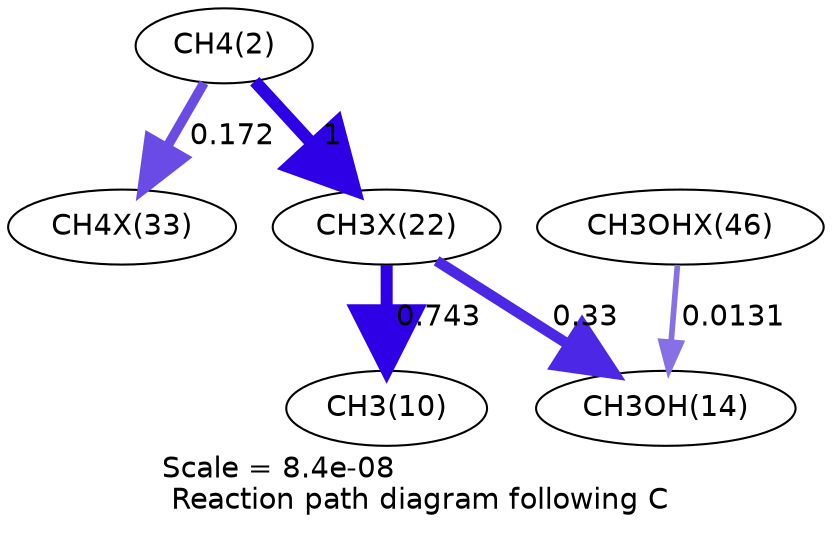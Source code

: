 digraph reaction_paths {
center=1;
s4 -> s42[fontname="Helvetica", penwidth=4.67, arrowsize=2.34, color="0.7, 0.672, 0.9"
, label=" 0.172"];
s4 -> s37[fontname="Helvetica", penwidth=6, arrowsize=3, color="0.7, 1.5, 0.9"
, label=" 1"];
s37 -> s12[fontname="Helvetica", penwidth=5.78, arrowsize=2.89, color="0.7, 1.24, 0.9"
, label=" 0.743"];
s37 -> s16[fontname="Helvetica", penwidth=5.16, arrowsize=2.58, color="0.7, 0.83, 0.9"
, label=" 0.33"];
s51 -> s16[fontname="Helvetica", penwidth=2.73, arrowsize=1.36, color="0.7, 0.513, 0.9"
, label=" 0.0131"];
s4 [ fontname="Helvetica", label="CH4(2)"];
s12 [ fontname="Helvetica", label="CH3(10)"];
s16 [ fontname="Helvetica", label="CH3OH(14)"];
s37 [ fontname="Helvetica", label="CH3X(22)"];
s42 [ fontname="Helvetica", label="CH4X(33)"];
s51 [ fontname="Helvetica", label="CH3OHX(46)"];
 label = "Scale = 8.4e-08\l Reaction path diagram following C";
 fontname = "Helvetica";
}
